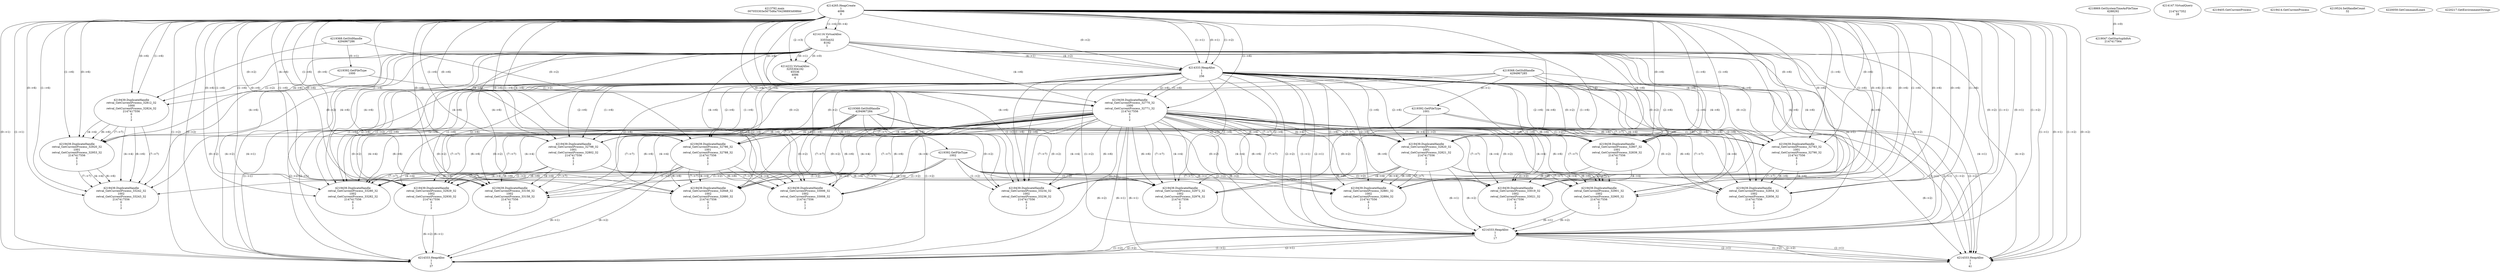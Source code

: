 // Global SCDG with merge call
digraph {
	0 [label="4213792.main
007055303e5675d6a704298893d08fdd"]
	1 [label="4214265.HeapCreate
1
4096
0"]
	2 [label="4218869.GetSystemTimeAsFileTime
4288292"]
	3 [label="4214116.VirtualAlloc
0
33554432
8192
1"]
	1 -> 3 [label="(1-->4)"]
	1 -> 3 [label="(0-->4)"]
	4 [label="4214147.VirtualQuery

2147417352
28"]
	5 [label="4214222.VirtualAlloc
3255304192
65536
4096
4"]
	3 -> 5 [label="(0-->1)"]
	1 -> 5 [label="(2-->3)"]
	3 -> 5 [label="(0-->0)"]
	6 [label="4219047.GetStartupInfoA
2147417564"]
	2 -> 6 [label="(0-->0)"]
	7 [label="4219368.GetStdHandle
4294967286"]
	8 [label="4219392.GetFileType
1000"]
	7 -> 8 [label="(0-->1)"]
	9 [label="4219405.GetCurrentProcess
"]
	10 [label="4219414.GetCurrentProcess
"]
	11 [label="4219439.DuplicateHandle
retval_GetCurrentProcess_32812_32
1000
retval_GetCurrentProcess_32824_32
2147417556
0
1
2"]
	7 -> 11 [label="(0-->2)"]
	8 -> 11 [label="(1-->2)"]
	1 -> 11 [label="(1-->6)"]
	1 -> 11 [label="(0-->6)"]
	3 -> 11 [label="(4-->6)"]
	12 [label="4219368.GetStdHandle
4294967285"]
	13 [label="4219392.GetFileType
1001"]
	12 -> 13 [label="(0-->1)"]
	14 [label="4214333.HeapAlloc
1
1
256"]
	1 -> 14 [label="(1-->1)"]
	1 -> 14 [label="(0-->1)"]
	3 -> 14 [label="(4-->1)"]
	1 -> 14 [label="(1-->2)"]
	1 -> 14 [label="(0-->2)"]
	3 -> 14 [label="(4-->2)"]
	15 [label="4219439.DuplicateHandle
retval_GetCurrentProcess_32770_32
1000
retval_GetCurrentProcess_32771_32
2147417556
0
1
2"]
	7 -> 15 [label="(0-->2)"]
	8 -> 15 [label="(1-->2)"]
	1 -> 15 [label="(1-->6)"]
	1 -> 15 [label="(0-->6)"]
	3 -> 15 [label="(4-->6)"]
	14 -> 15 [label="(1-->6)"]
	14 -> 15 [label="(2-->6)"]
	16 [label="4219439.DuplicateHandle
retval_GetCurrentProcess_32820_32
1001
retval_GetCurrentProcess_32821_32
2147417556
0
1
2"]
	12 -> 16 [label="(0-->2)"]
	13 -> 16 [label="(1-->2)"]
	15 -> 16 [label="(4-->4)"]
	1 -> 16 [label="(1-->6)"]
	1 -> 16 [label="(0-->6)"]
	3 -> 16 [label="(4-->6)"]
	14 -> 16 [label="(1-->6)"]
	14 -> 16 [label="(2-->6)"]
	15 -> 16 [label="(6-->6)"]
	15 -> 16 [label="(7-->7)"]
	17 [label="4219368.GetStdHandle
4294967284"]
	18 [label="4219392.GetFileType
1002"]
	17 -> 18 [label="(0-->1)"]
	19 [label="4219439.DuplicateHandle
retval_GetCurrentProcess_32901_32
1002
retval_GetCurrentProcess_32905_32
2147417556
0
1
2"]
	17 -> 19 [label="(0-->2)"]
	18 -> 19 [label="(1-->2)"]
	15 -> 19 [label="(4-->4)"]
	16 -> 19 [label="(4-->4)"]
	1 -> 19 [label="(1-->6)"]
	1 -> 19 [label="(0-->6)"]
	3 -> 19 [label="(4-->6)"]
	14 -> 19 [label="(1-->6)"]
	14 -> 19 [label="(2-->6)"]
	15 -> 19 [label="(6-->6)"]
	16 -> 19 [label="(6-->6)"]
	15 -> 19 [label="(7-->7)"]
	16 -> 19 [label="(7-->7)"]
	20 [label="4219524.SetHandleCount
32"]
	21 [label="4220059.GetCommandLineA
"]
	22 [label="4214333.HeapAlloc
1
1
17"]
	1 -> 22 [label="(1-->1)"]
	1 -> 22 [label="(0-->1)"]
	3 -> 22 [label="(4-->1)"]
	14 -> 22 [label="(1-->1)"]
	14 -> 22 [label="(2-->1)"]
	15 -> 22 [label="(6-->1)"]
	16 -> 22 [label="(6-->1)"]
	19 -> 22 [label="(6-->1)"]
	1 -> 22 [label="(1-->2)"]
	1 -> 22 [label="(0-->2)"]
	3 -> 22 [label="(4-->2)"]
	14 -> 22 [label="(1-->2)"]
	14 -> 22 [label="(2-->2)"]
	15 -> 22 [label="(6-->2)"]
	16 -> 22 [label="(6-->2)"]
	19 -> 22 [label="(6-->2)"]
	23 [label="4220217.GetEnvironmentStrings
"]
	24 [label="4219439.DuplicateHandle
retval_GetCurrentProcess_32786_32
1001
retval_GetCurrentProcess_32788_32
2147417556
0
1
2"]
	12 -> 24 [label="(0-->2)"]
	13 -> 24 [label="(1-->2)"]
	15 -> 24 [label="(4-->4)"]
	1 -> 24 [label="(1-->6)"]
	1 -> 24 [label="(0-->6)"]
	3 -> 24 [label="(4-->6)"]
	14 -> 24 [label="(1-->6)"]
	14 -> 24 [label="(2-->6)"]
	15 -> 24 [label="(6-->6)"]
	15 -> 24 [label="(7-->7)"]
	25 [label="4219439.DuplicateHandle
retval_GetCurrentProcess_32929_32
1002
retval_GetCurrentProcess_32930_32
2147417556
0
1
2"]
	17 -> 25 [label="(0-->2)"]
	18 -> 25 [label="(1-->2)"]
	15 -> 25 [label="(4-->4)"]
	24 -> 25 [label="(4-->4)"]
	1 -> 25 [label="(1-->6)"]
	1 -> 25 [label="(0-->6)"]
	3 -> 25 [label="(4-->6)"]
	14 -> 25 [label="(1-->6)"]
	14 -> 25 [label="(2-->6)"]
	15 -> 25 [label="(6-->6)"]
	24 -> 25 [label="(6-->6)"]
	15 -> 25 [label="(7-->7)"]
	24 -> 25 [label="(7-->7)"]
	26 [label="4214333.HeapAlloc
1
1
37"]
	1 -> 26 [label="(1-->1)"]
	1 -> 26 [label="(0-->1)"]
	3 -> 26 [label="(4-->1)"]
	14 -> 26 [label="(1-->1)"]
	14 -> 26 [label="(2-->1)"]
	15 -> 26 [label="(6-->1)"]
	22 -> 26 [label="(1-->1)"]
	22 -> 26 [label="(2-->1)"]
	24 -> 26 [label="(6-->1)"]
	25 -> 26 [label="(6-->1)"]
	1 -> 26 [label="(1-->2)"]
	1 -> 26 [label="(0-->2)"]
	3 -> 26 [label="(4-->2)"]
	14 -> 26 [label="(1-->2)"]
	14 -> 26 [label="(2-->2)"]
	15 -> 26 [label="(6-->2)"]
	22 -> 26 [label="(1-->2)"]
	22 -> 26 [label="(2-->2)"]
	24 -> 26 [label="(6-->2)"]
	25 -> 26 [label="(6-->2)"]
	27 [label="4214333.HeapAlloc
1
1
41"]
	1 -> 27 [label="(1-->1)"]
	1 -> 27 [label="(0-->1)"]
	3 -> 27 [label="(4-->1)"]
	14 -> 27 [label="(1-->1)"]
	14 -> 27 [label="(2-->1)"]
	15 -> 27 [label="(6-->1)"]
	22 -> 27 [label="(1-->1)"]
	22 -> 27 [label="(2-->1)"]
	1 -> 27 [label="(1-->2)"]
	1 -> 27 [label="(0-->2)"]
	3 -> 27 [label="(4-->2)"]
	14 -> 27 [label="(1-->2)"]
	14 -> 27 [label="(2-->2)"]
	15 -> 27 [label="(6-->2)"]
	22 -> 27 [label="(1-->2)"]
	22 -> 27 [label="(2-->2)"]
	28 [label="4219439.DuplicateHandle
retval_GetCurrentProcess_32920_32
1001
retval_GetCurrentProcess_32953_32
2147417556
0
1
2"]
	12 -> 28 [label="(0-->2)"]
	13 -> 28 [label="(1-->2)"]
	11 -> 28 [label="(4-->4)"]
	1 -> 28 [label="(1-->6)"]
	1 -> 28 [label="(0-->6)"]
	3 -> 28 [label="(4-->6)"]
	11 -> 28 [label="(6-->6)"]
	11 -> 28 [label="(7-->7)"]
	29 [label="4219439.DuplicateHandle
retval_GetCurrentProcess_33242_32
1002
retval_GetCurrentProcess_33243_32
2147417556
0
1
2"]
	17 -> 29 [label="(0-->2)"]
	18 -> 29 [label="(1-->2)"]
	11 -> 29 [label="(4-->4)"]
	28 -> 29 [label="(4-->4)"]
	1 -> 29 [label="(1-->6)"]
	1 -> 29 [label="(0-->6)"]
	3 -> 29 [label="(4-->6)"]
	11 -> 29 [label="(6-->6)"]
	28 -> 29 [label="(6-->6)"]
	11 -> 29 [label="(7-->7)"]
	28 -> 29 [label="(7-->7)"]
	30 [label="4219439.DuplicateHandle
retval_GetCurrentProcess_32783_32
1001
retval_GetCurrentProcess_32790_32
2147417556
0
1
2"]
	12 -> 30 [label="(0-->2)"]
	13 -> 30 [label="(1-->2)"]
	15 -> 30 [label="(4-->4)"]
	1 -> 30 [label="(1-->6)"]
	1 -> 30 [label="(0-->6)"]
	3 -> 30 [label="(4-->6)"]
	14 -> 30 [label="(1-->6)"]
	14 -> 30 [label="(2-->6)"]
	15 -> 30 [label="(6-->6)"]
	15 -> 30 [label="(7-->7)"]
	31 [label="4219439.DuplicateHandle
retval_GetCurrentProcess_32854_32
1002
retval_GetCurrentProcess_32856_32
2147417556
0
1
2"]
	17 -> 31 [label="(0-->2)"]
	18 -> 31 [label="(1-->2)"]
	15 -> 31 [label="(4-->4)"]
	30 -> 31 [label="(4-->4)"]
	1 -> 31 [label="(1-->6)"]
	1 -> 31 [label="(0-->6)"]
	3 -> 31 [label="(4-->6)"]
	14 -> 31 [label="(1-->6)"]
	14 -> 31 [label="(2-->6)"]
	15 -> 31 [label="(6-->6)"]
	30 -> 31 [label="(6-->6)"]
	15 -> 31 [label="(7-->7)"]
	30 -> 31 [label="(7-->7)"]
	32 [label="4219439.DuplicateHandle
retval_GetCurrentProcess_32848_32
1002
retval_GetCurrentProcess_32880_32
2147417556
0
1
2"]
	17 -> 32 [label="(0-->2)"]
	18 -> 32 [label="(1-->2)"]
	15 -> 32 [label="(4-->4)"]
	24 -> 32 [label="(4-->4)"]
	1 -> 32 [label="(1-->6)"]
	1 -> 32 [label="(0-->6)"]
	3 -> 32 [label="(4-->6)"]
	14 -> 32 [label="(1-->6)"]
	14 -> 32 [label="(2-->6)"]
	15 -> 32 [label="(6-->6)"]
	24 -> 32 [label="(6-->6)"]
	15 -> 32 [label="(7-->7)"]
	24 -> 32 [label="(7-->7)"]
	33 [label="4219439.DuplicateHandle
retval_GetCurrentProcess_32881_32
1002
retval_GetCurrentProcess_32884_32
2147417556
0
1
2"]
	17 -> 33 [label="(0-->2)"]
	18 -> 33 [label="(1-->2)"]
	15 -> 33 [label="(4-->4)"]
	16 -> 33 [label="(4-->4)"]
	1 -> 33 [label="(1-->6)"]
	1 -> 33 [label="(0-->6)"]
	3 -> 33 [label="(4-->6)"]
	14 -> 33 [label="(1-->6)"]
	14 -> 33 [label="(2-->6)"]
	15 -> 33 [label="(6-->6)"]
	16 -> 33 [label="(6-->6)"]
	15 -> 33 [label="(7-->7)"]
	16 -> 33 [label="(7-->7)"]
	34 [label="4219439.DuplicateHandle
retval_GetCurrentProcess_32798_32
1001
retval_GetCurrentProcess_32802_32
2147417556
0
1
2"]
	12 -> 34 [label="(0-->2)"]
	13 -> 34 [label="(1-->2)"]
	15 -> 34 [label="(4-->4)"]
	1 -> 34 [label="(1-->6)"]
	1 -> 34 [label="(0-->6)"]
	3 -> 34 [label="(4-->6)"]
	14 -> 34 [label="(1-->6)"]
	14 -> 34 [label="(2-->6)"]
	15 -> 34 [label="(6-->6)"]
	15 -> 34 [label="(7-->7)"]
	35 [label="4219439.DuplicateHandle
retval_GetCurrentProcess_32972_32
1002
retval_GetCurrentProcess_32976_32
2147417556
0
1
2"]
	17 -> 35 [label="(0-->2)"]
	18 -> 35 [label="(1-->2)"]
	15 -> 35 [label="(4-->4)"]
	34 -> 35 [label="(4-->4)"]
	1 -> 35 [label="(1-->6)"]
	1 -> 35 [label="(0-->6)"]
	3 -> 35 [label="(4-->6)"]
	14 -> 35 [label="(1-->6)"]
	14 -> 35 [label="(2-->6)"]
	15 -> 35 [label="(6-->6)"]
	34 -> 35 [label="(6-->6)"]
	15 -> 35 [label="(7-->7)"]
	34 -> 35 [label="(7-->7)"]
	36 [label="4219439.DuplicateHandle
retval_GetCurrentProcess_33006_32
1002
retval_GetCurrentProcess_33008_32
2147417556
0
1
2"]
	17 -> 36 [label="(0-->2)"]
	18 -> 36 [label="(1-->2)"]
	15 -> 36 [label="(4-->4)"]
	24 -> 36 [label="(4-->4)"]
	1 -> 36 [label="(1-->6)"]
	1 -> 36 [label="(0-->6)"]
	3 -> 36 [label="(4-->6)"]
	14 -> 36 [label="(1-->6)"]
	14 -> 36 [label="(2-->6)"]
	15 -> 36 [label="(6-->6)"]
	24 -> 36 [label="(6-->6)"]
	15 -> 36 [label="(7-->7)"]
	24 -> 36 [label="(7-->7)"]
	37 [label="4219439.DuplicateHandle
retval_GetCurrentProcess_32807_32
1001
retval_GetCurrentProcess_32839_32
2147417556
0
1
2"]
	12 -> 37 [label="(0-->2)"]
	13 -> 37 [label="(1-->2)"]
	15 -> 37 [label="(4-->4)"]
	1 -> 37 [label="(1-->6)"]
	1 -> 37 [label="(0-->6)"]
	3 -> 37 [label="(4-->6)"]
	14 -> 37 [label="(1-->6)"]
	14 -> 37 [label="(2-->6)"]
	15 -> 37 [label="(6-->6)"]
	15 -> 37 [label="(7-->7)"]
	38 [label="4219439.DuplicateHandle
retval_GetCurrentProcess_33019_32
1002
retval_GetCurrentProcess_33021_32
2147417556
0
1
2"]
	17 -> 38 [label="(0-->2)"]
	18 -> 38 [label="(1-->2)"]
	15 -> 38 [label="(4-->4)"]
	37 -> 38 [label="(4-->4)"]
	1 -> 38 [label="(1-->6)"]
	1 -> 38 [label="(0-->6)"]
	3 -> 38 [label="(4-->6)"]
	14 -> 38 [label="(1-->6)"]
	14 -> 38 [label="(2-->6)"]
	15 -> 38 [label="(6-->6)"]
	37 -> 38 [label="(6-->6)"]
	15 -> 38 [label="(7-->7)"]
	37 -> 38 [label="(7-->7)"]
	39 [label="4219439.DuplicateHandle
retval_GetCurrentProcess_33156_32
1002
retval_GetCurrentProcess_33158_32
2147417556
0
1
2"]
	17 -> 39 [label="(0-->2)"]
	18 -> 39 [label="(1-->2)"]
	15 -> 39 [label="(4-->4)"]
	34 -> 39 [label="(4-->4)"]
	1 -> 39 [label="(1-->6)"]
	1 -> 39 [label="(0-->6)"]
	3 -> 39 [label="(4-->6)"]
	14 -> 39 [label="(1-->6)"]
	14 -> 39 [label="(2-->6)"]
	15 -> 39 [label="(6-->6)"]
	34 -> 39 [label="(6-->6)"]
	15 -> 39 [label="(7-->7)"]
	34 -> 39 [label="(7-->7)"]
	40 [label="4219439.DuplicateHandle
retval_GetCurrentProcess_33234_32
1002
retval_GetCurrentProcess_33236_32
2147417556
0
1
2"]
	17 -> 40 [label="(0-->2)"]
	18 -> 40 [label="(1-->2)"]
	15 -> 40 [label="(4-->4)"]
	16 -> 40 [label="(4-->4)"]
	1 -> 40 [label="(1-->6)"]
	1 -> 40 [label="(0-->6)"]
	3 -> 40 [label="(4-->6)"]
	14 -> 40 [label="(1-->6)"]
	14 -> 40 [label="(2-->6)"]
	15 -> 40 [label="(6-->6)"]
	16 -> 40 [label="(6-->6)"]
	15 -> 40 [label="(7-->7)"]
	16 -> 40 [label="(7-->7)"]
	41 [label="4219439.DuplicateHandle
retval_GetCurrentProcess_33280_32
1002
retval_GetCurrentProcess_33282_32
2147417556
0
1
2"]
	17 -> 41 [label="(0-->2)"]
	18 -> 41 [label="(1-->2)"]
	15 -> 41 [label="(4-->4)"]
	34 -> 41 [label="(4-->4)"]
	1 -> 41 [label="(1-->6)"]
	1 -> 41 [label="(0-->6)"]
	3 -> 41 [label="(4-->6)"]
	14 -> 41 [label="(1-->6)"]
	14 -> 41 [label="(2-->6)"]
	15 -> 41 [label="(6-->6)"]
	34 -> 41 [label="(6-->6)"]
	15 -> 41 [label="(7-->7)"]
	34 -> 41 [label="(7-->7)"]
}
